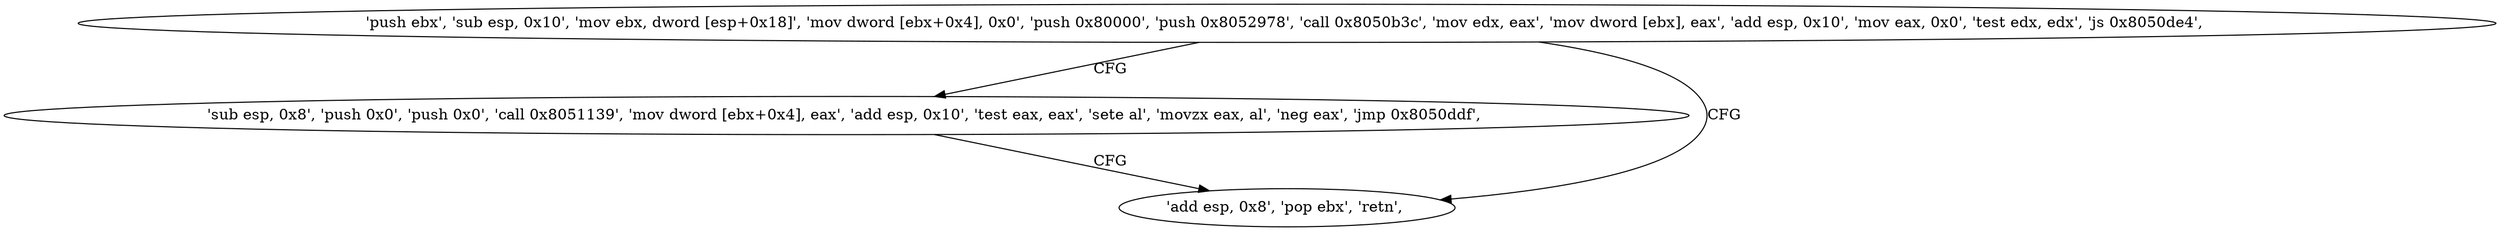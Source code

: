 digraph "func" {
"134548913" [label = "'push ebx', 'sub esp, 0x10', 'mov ebx, dword [esp+0x18]', 'mov dword [ebx+0x4], 0x0', 'push 0x80000', 'push 0x8052978', 'call 0x8050b3c', 'mov edx, eax', 'mov dword [ebx], eax', 'add esp, 0x10', 'mov eax, 0x0', 'test edx, edx', 'js 0x8050de4', " ]
"134548964" [label = "'sub esp, 0x8', 'push 0x0', 'push 0x0', 'call 0x8051139', 'mov dword [ebx+0x4], eax', 'add esp, 0x10', 'test eax, eax', 'sete al', 'movzx eax, al', 'neg eax', 'jmp 0x8050ddf', " ]
"134548959" [label = "'add esp, 0x8', 'pop ebx', 'retn', " ]
"134548913" -> "134548964" [ label = "CFG" ]
"134548913" -> "134548959" [ label = "CFG" ]
"134548964" -> "134548959" [ label = "CFG" ]
}

